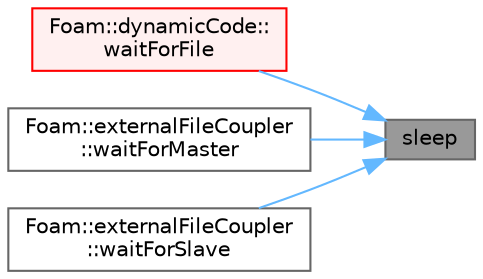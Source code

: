 digraph "sleep"
{
 // LATEX_PDF_SIZE
  bgcolor="transparent";
  edge [fontname=Helvetica,fontsize=10,labelfontname=Helvetica,labelfontsize=10];
  node [fontname=Helvetica,fontsize=10,shape=box,height=0.2,width=0.4];
  rankdir="RL";
  Node1 [id="Node000001",label="sleep",height=0.2,width=0.4,color="gray40", fillcolor="grey60", style="filled", fontcolor="black",tooltip=" "];
  Node1 -> Node2 [id="edge1_Node000001_Node000002",dir="back",color="steelblue1",style="solid",tooltip=" "];
  Node2 [id="Node000002",label="Foam::dynamicCode::\lwaitForFile",height=0.2,width=0.4,color="red", fillcolor="#FFF0F0", style="filled",URL="$classFoam_1_1dynamicCode.html#a949d384b3774a3728a0e3bd4fbc92b10",tooltip=" "];
  Node1 -> Node4 [id="edge2_Node000001_Node000004",dir="back",color="steelblue1",style="solid",tooltip=" "];
  Node4 [id="Node000004",label="Foam::externalFileCoupler\l::waitForMaster",height=0.2,width=0.4,color="grey40", fillcolor="white", style="filled",URL="$classFoam_1_1externalFileCoupler.html#aa43f2b7c61d625d142a2edf9ee6a1c87",tooltip=" "];
  Node1 -> Node5 [id="edge3_Node000001_Node000005",dir="back",color="steelblue1",style="solid",tooltip=" "];
  Node5 [id="Node000005",label="Foam::externalFileCoupler\l::waitForSlave",height=0.2,width=0.4,color="grey40", fillcolor="white", style="filled",URL="$classFoam_1_1externalFileCoupler.html#adbe638d37506dbd09ea8ed548a3a5204",tooltip=" "];
}
